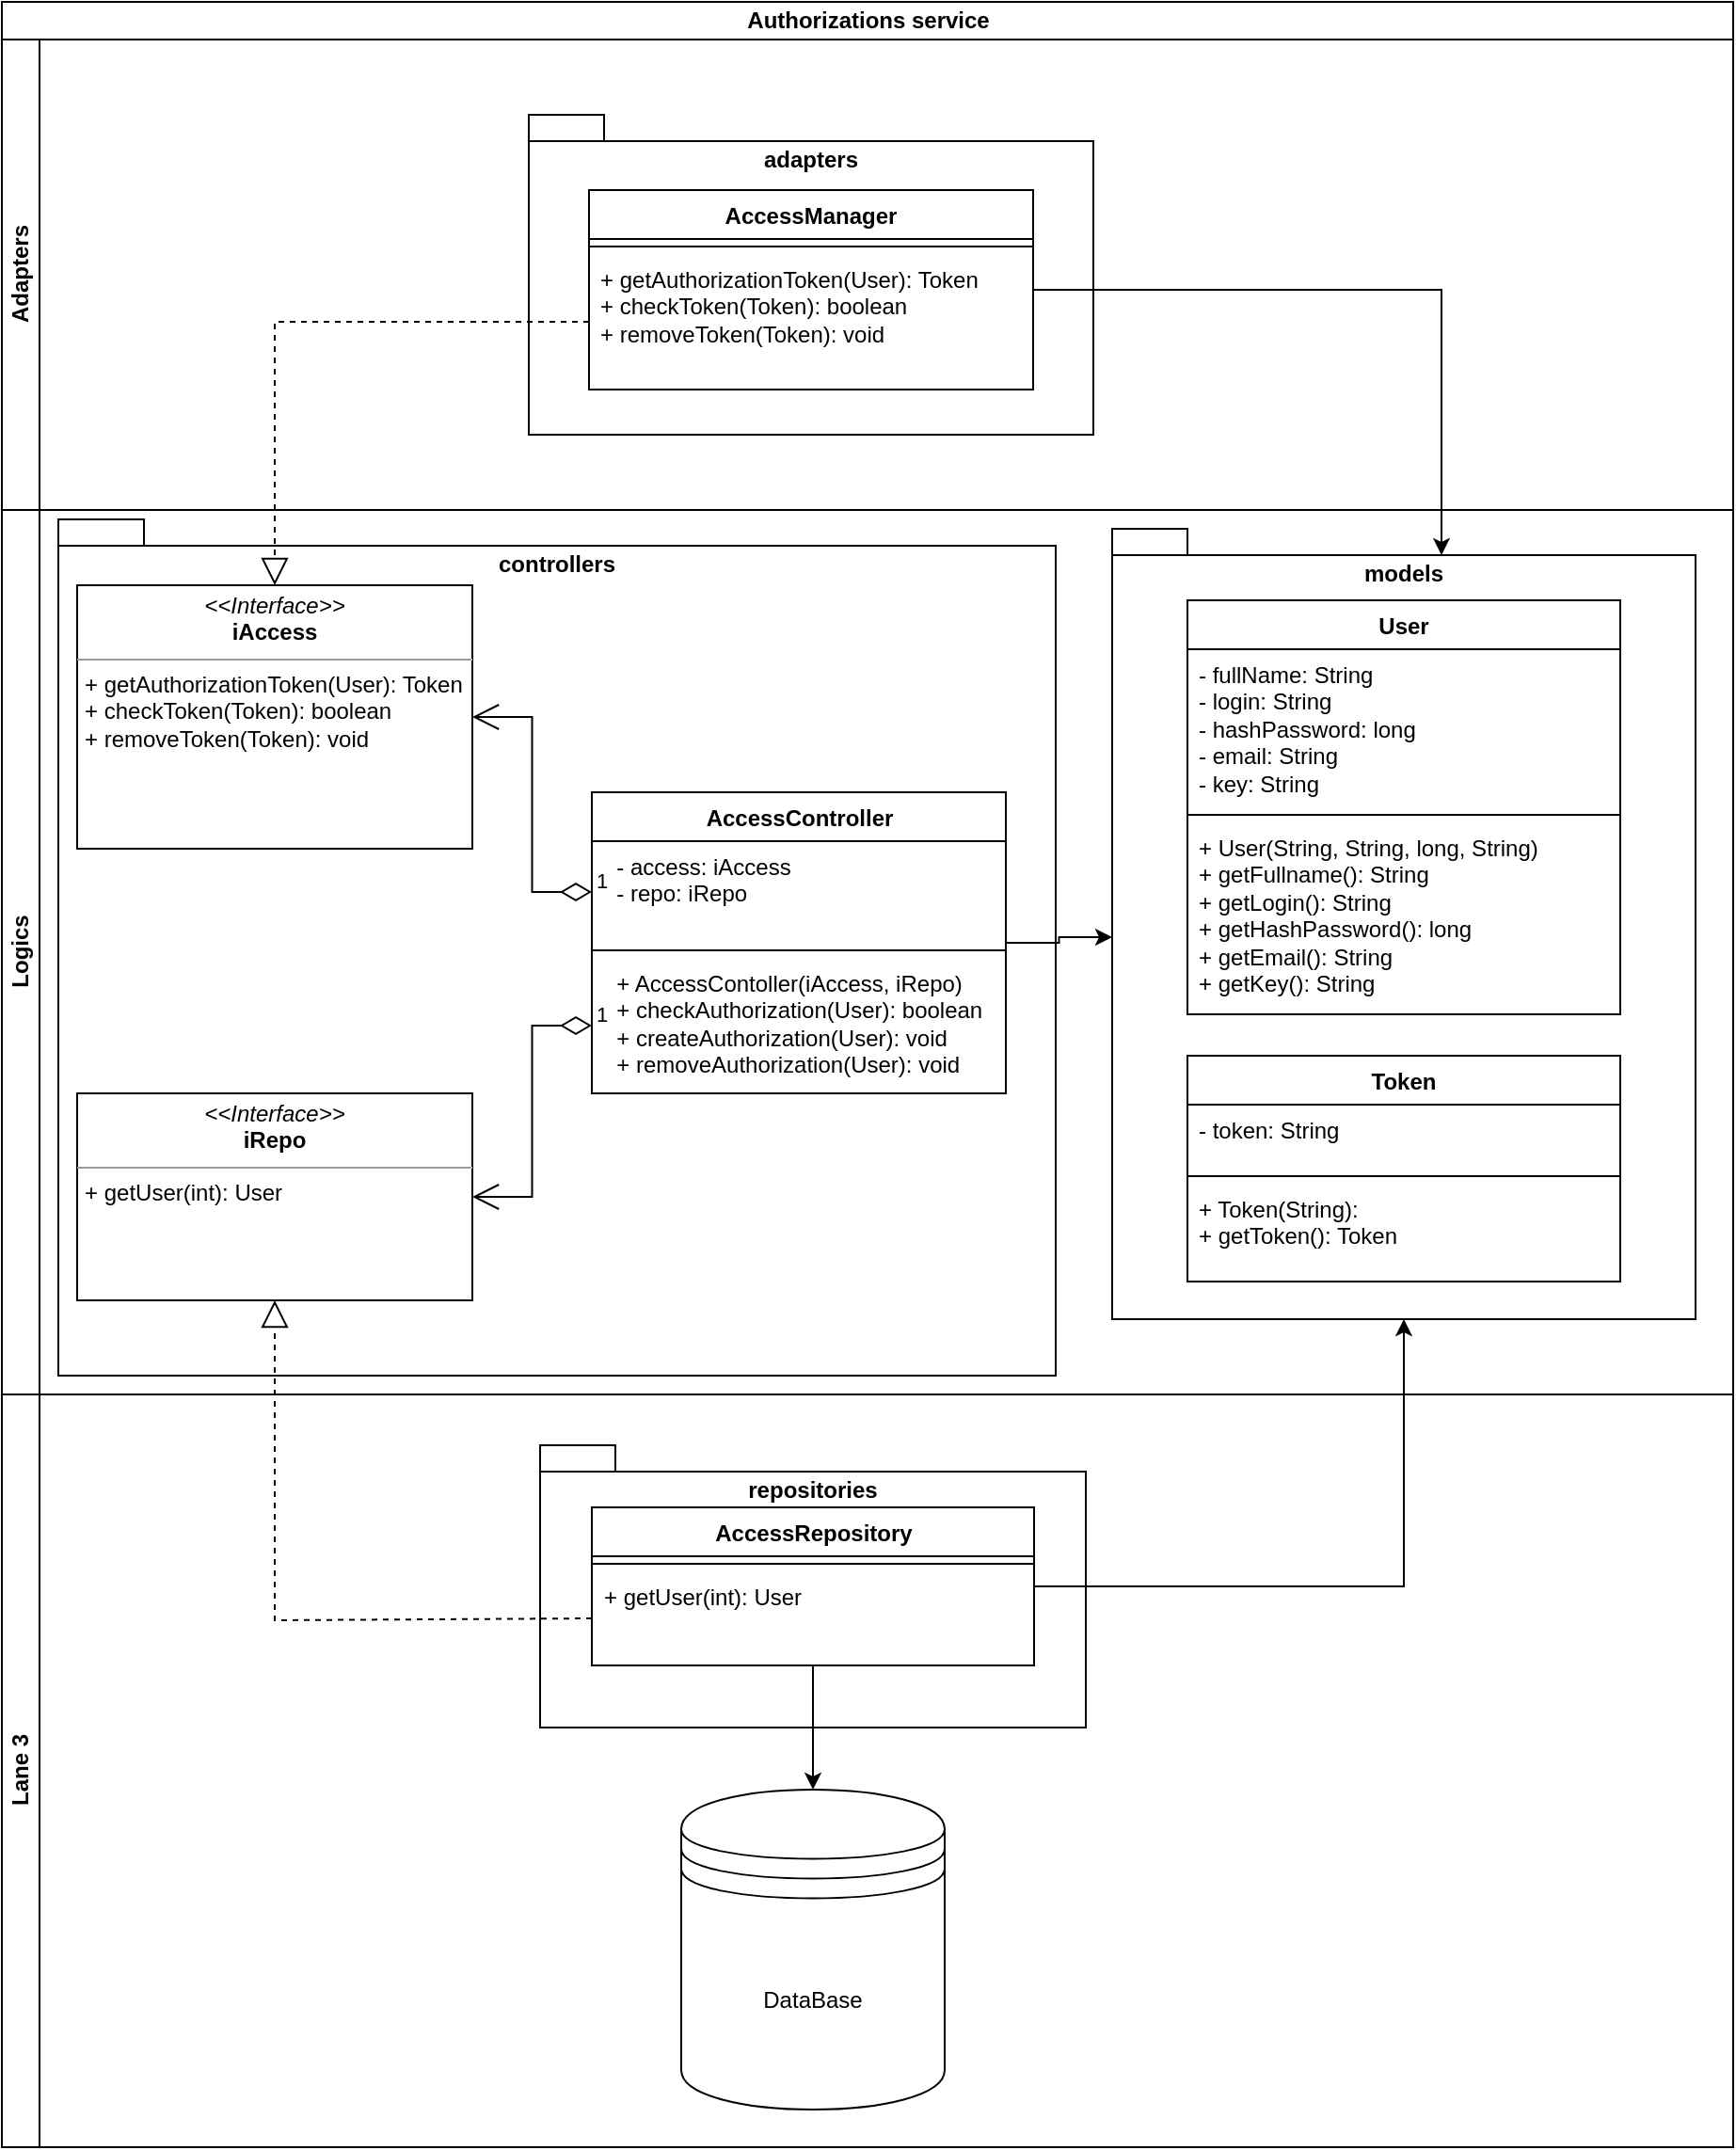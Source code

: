 <mxfile version="21.6.9" type="device">
  <diagram id="C5RBs43oDa-KdzZeNtuy" name="Page-1">
    <mxGraphModel dx="1221" dy="737" grid="1" gridSize="10" guides="1" tooltips="1" connect="1" arrows="1" fold="1" page="1" pageScale="1" pageWidth="827" pageHeight="1169" math="0" shadow="0">
      <root>
        <mxCell id="WIyWlLk6GJQsqaUBKTNV-0" />
        <mxCell id="WIyWlLk6GJQsqaUBKTNV-1" parent="WIyWlLk6GJQsqaUBKTNV-0" />
        <mxCell id="N9p8fD1x-frPBP0Cwece-0" value="Authorizations service" style="swimlane;childLayout=stackLayout;resizeParent=1;resizeParentMax=0;horizontal=1;startSize=20;horizontalStack=0;html=1;" parent="WIyWlLk6GJQsqaUBKTNV-1" vertex="1">
          <mxGeometry width="920" height="1140" as="geometry" />
        </mxCell>
        <mxCell id="N9p8fD1x-frPBP0Cwece-1" value="Adapters" style="swimlane;startSize=20;horizontal=0;html=1;" parent="N9p8fD1x-frPBP0Cwece-0" vertex="1">
          <mxGeometry y="20" width="920" height="250" as="geometry" />
        </mxCell>
        <mxCell id="N9p8fD1x-frPBP0Cwece-40" value="adapters" style="shape=folder;fontStyle=1;spacingTop=10;tabWidth=40;tabHeight=14;tabPosition=left;html=1;whiteSpace=wrap;verticalAlign=top;" parent="N9p8fD1x-frPBP0Cwece-1" vertex="1">
          <mxGeometry x="280" y="40" width="300" height="170" as="geometry" />
        </mxCell>
        <mxCell id="N9p8fD1x-frPBP0Cwece-6" value="&lt;b style=&quot;border-color: var(--border-color);&quot;&gt;AccessManager&lt;/b&gt;" style="swimlane;fontStyle=1;align=center;verticalAlign=top;childLayout=stackLayout;horizontal=1;startSize=26;horizontalStack=0;resizeParent=1;resizeParentMax=0;resizeLast=0;collapsible=1;marginBottom=0;whiteSpace=wrap;html=1;" parent="N9p8fD1x-frPBP0Cwece-1" vertex="1">
          <mxGeometry x="312" y="80" width="236" height="106" as="geometry" />
        </mxCell>
        <mxCell id="N9p8fD1x-frPBP0Cwece-8" value="" style="line;strokeWidth=1;fillColor=none;align=left;verticalAlign=middle;spacingTop=-1;spacingLeft=3;spacingRight=3;rotatable=0;labelPosition=right;points=[];portConstraint=eastwest;strokeColor=inherit;" parent="N9p8fD1x-frPBP0Cwece-6" vertex="1">
          <mxGeometry y="26" width="236" height="8" as="geometry" />
        </mxCell>
        <mxCell id="N9p8fD1x-frPBP0Cwece-9" value="+ getAuthorizationToken(User): Token&lt;br&gt;+ checkToken(Token): boolean&lt;br&gt;+ removeToken(Token): void" style="text;strokeColor=none;fillColor=none;align=left;verticalAlign=top;spacingLeft=4;spacingRight=4;overflow=hidden;rotatable=0;points=[[0,0.5],[1,0.5]];portConstraint=eastwest;whiteSpace=wrap;html=1;" parent="N9p8fD1x-frPBP0Cwece-6" vertex="1">
          <mxGeometry y="34" width="236" height="72" as="geometry" />
        </mxCell>
        <mxCell id="N9p8fD1x-frPBP0Cwece-2" value="Logics" style="swimlane;startSize=20;horizontal=0;html=1;" parent="N9p8fD1x-frPBP0Cwece-0" vertex="1">
          <mxGeometry y="270" width="920" height="470" as="geometry" />
        </mxCell>
        <mxCell id="N9p8fD1x-frPBP0Cwece-36" value="controllers" style="shape=folder;fontStyle=1;spacingTop=10;tabWidth=40;tabHeight=14;tabPosition=left;html=1;whiteSpace=wrap;verticalAlign=top;" parent="N9p8fD1x-frPBP0Cwece-2" vertex="1">
          <mxGeometry x="30" y="5" width="530" height="455" as="geometry" />
        </mxCell>
        <mxCell id="N9p8fD1x-frPBP0Cwece-35" value="models" style="shape=folder;fontStyle=1;spacingTop=10;tabWidth=40;tabHeight=14;tabPosition=left;html=1;whiteSpace=wrap;verticalAlign=top;" parent="N9p8fD1x-frPBP0Cwece-2" vertex="1">
          <mxGeometry x="590" y="10" width="310" height="420" as="geometry" />
        </mxCell>
        <mxCell id="N9p8fD1x-frPBP0Cwece-39" style="edgeStyle=orthogonalEdgeStyle;rounded=0;orthogonalLoop=1;jettySize=auto;html=1;entryX=0;entryY=0;entryDx=0;entryDy=217;entryPerimeter=0;" parent="N9p8fD1x-frPBP0Cwece-2" source="N9p8fD1x-frPBP0Cwece-14" target="N9p8fD1x-frPBP0Cwece-35" edge="1">
          <mxGeometry relative="1" as="geometry" />
        </mxCell>
        <mxCell id="N9p8fD1x-frPBP0Cwece-14" value="&lt;b style=&quot;border-color: var(--border-color);&quot;&gt;AccessController&lt;/b&gt;" style="swimlane;fontStyle=1;align=center;verticalAlign=top;childLayout=stackLayout;horizontal=1;startSize=26;horizontalStack=0;resizeParent=1;resizeParentMax=0;resizeLast=0;collapsible=1;marginBottom=0;whiteSpace=wrap;html=1;" parent="N9p8fD1x-frPBP0Cwece-2" vertex="1">
          <mxGeometry x="313.5" y="150" width="220" height="160" as="geometry" />
        </mxCell>
        <mxCell id="N9p8fD1x-frPBP0Cwece-15" value="&amp;nbsp; - access: iAccess&lt;br&gt;&amp;nbsp; - repo: iRepo" style="text;strokeColor=none;fillColor=none;align=left;verticalAlign=top;spacingLeft=4;spacingRight=4;overflow=hidden;rotatable=0;points=[[0,0.5],[1,0.5]];portConstraint=eastwest;whiteSpace=wrap;html=1;" parent="N9p8fD1x-frPBP0Cwece-14" vertex="1">
          <mxGeometry y="26" width="220" height="54" as="geometry" />
        </mxCell>
        <mxCell id="N9p8fD1x-frPBP0Cwece-16" value="" style="line;strokeWidth=1;fillColor=none;align=left;verticalAlign=middle;spacingTop=-1;spacingLeft=3;spacingRight=3;rotatable=0;labelPosition=right;points=[];portConstraint=eastwest;strokeColor=inherit;" parent="N9p8fD1x-frPBP0Cwece-14" vertex="1">
          <mxGeometry y="80" width="220" height="8" as="geometry" />
        </mxCell>
        <mxCell id="N9p8fD1x-frPBP0Cwece-17" value="&amp;nbsp; + AccessContoller(iAccess, iRepo)&lt;br&gt;&amp;nbsp; + checkAuthorization(User): boolean&lt;br&gt;&amp;nbsp; + createAuthorization(User): void&lt;br&gt;&amp;nbsp; + removeAuthorization(User): void" style="text;strokeColor=none;fillColor=none;align=left;verticalAlign=top;spacingLeft=4;spacingRight=4;overflow=hidden;rotatable=0;points=[[0,0.5],[1,0.5]];portConstraint=eastwest;whiteSpace=wrap;html=1;" parent="N9p8fD1x-frPBP0Cwece-14" vertex="1">
          <mxGeometry y="88" width="220" height="72" as="geometry" />
        </mxCell>
        <mxCell id="N9p8fD1x-frPBP0Cwece-18" value="User" style="swimlane;fontStyle=1;align=center;verticalAlign=top;childLayout=stackLayout;horizontal=1;startSize=26;horizontalStack=0;resizeParent=1;resizeParentMax=0;resizeLast=0;collapsible=1;marginBottom=0;whiteSpace=wrap;html=1;" parent="N9p8fD1x-frPBP0Cwece-2" vertex="1">
          <mxGeometry x="630" y="48" width="230" height="220" as="geometry" />
        </mxCell>
        <mxCell id="N9p8fD1x-frPBP0Cwece-19" value="- fullName: String&lt;br&gt;- login: String&lt;br&gt;- hashPassword: long&lt;br&gt;- email: String&lt;br&gt;- key: String" style="text;strokeColor=none;fillColor=none;align=left;verticalAlign=top;spacingLeft=4;spacingRight=4;overflow=hidden;rotatable=0;points=[[0,0.5],[1,0.5]];portConstraint=eastwest;whiteSpace=wrap;html=1;" parent="N9p8fD1x-frPBP0Cwece-18" vertex="1">
          <mxGeometry y="26" width="230" height="84" as="geometry" />
        </mxCell>
        <mxCell id="N9p8fD1x-frPBP0Cwece-20" value="" style="line;strokeWidth=1;fillColor=none;align=left;verticalAlign=middle;spacingTop=-1;spacingLeft=3;spacingRight=3;rotatable=0;labelPosition=right;points=[];portConstraint=eastwest;strokeColor=inherit;" parent="N9p8fD1x-frPBP0Cwece-18" vertex="1">
          <mxGeometry y="110" width="230" height="8" as="geometry" />
        </mxCell>
        <mxCell id="N9p8fD1x-frPBP0Cwece-21" value="+ User(String, String, long, String)&lt;br&gt;+ getFullname(): String&lt;br&gt;+ getLogin(): String&lt;br&gt;+ getHashPassword(): long&lt;br&gt;+ getEmail(): String&lt;br&gt;+ getKey(): String" style="text;strokeColor=none;fillColor=none;align=left;verticalAlign=top;spacingLeft=4;spacingRight=4;overflow=hidden;rotatable=0;points=[[0,0.5],[1,0.5]];portConstraint=eastwest;whiteSpace=wrap;html=1;" parent="N9p8fD1x-frPBP0Cwece-18" vertex="1">
          <mxGeometry y="118" width="230" height="102" as="geometry" />
        </mxCell>
        <mxCell id="N9p8fD1x-frPBP0Cwece-22" value="Token" style="swimlane;fontStyle=1;align=center;verticalAlign=top;childLayout=stackLayout;horizontal=1;startSize=26;horizontalStack=0;resizeParent=1;resizeParentMax=0;resizeLast=0;collapsible=1;marginBottom=0;whiteSpace=wrap;html=1;" parent="N9p8fD1x-frPBP0Cwece-2" vertex="1">
          <mxGeometry x="630" y="290" width="230" height="120" as="geometry" />
        </mxCell>
        <mxCell id="N9p8fD1x-frPBP0Cwece-23" value="- token: String" style="text;strokeColor=none;fillColor=none;align=left;verticalAlign=top;spacingLeft=4;spacingRight=4;overflow=hidden;rotatable=0;points=[[0,0.5],[1,0.5]];portConstraint=eastwest;whiteSpace=wrap;html=1;" parent="N9p8fD1x-frPBP0Cwece-22" vertex="1">
          <mxGeometry y="26" width="230" height="34" as="geometry" />
        </mxCell>
        <mxCell id="N9p8fD1x-frPBP0Cwece-24" value="" style="line;strokeWidth=1;fillColor=none;align=left;verticalAlign=middle;spacingTop=-1;spacingLeft=3;spacingRight=3;rotatable=0;labelPosition=right;points=[];portConstraint=eastwest;strokeColor=inherit;" parent="N9p8fD1x-frPBP0Cwece-22" vertex="1">
          <mxGeometry y="60" width="230" height="8" as="geometry" />
        </mxCell>
        <mxCell id="N9p8fD1x-frPBP0Cwece-25" value="+ Token(String):&lt;br&gt;+ getToken(): Token" style="text;strokeColor=none;fillColor=none;align=left;verticalAlign=top;spacingLeft=4;spacingRight=4;overflow=hidden;rotatable=0;points=[[0,0.5],[1,0.5]];portConstraint=eastwest;whiteSpace=wrap;html=1;" parent="N9p8fD1x-frPBP0Cwece-22" vertex="1">
          <mxGeometry y="68" width="230" height="52" as="geometry" />
        </mxCell>
        <mxCell id="N9p8fD1x-frPBP0Cwece-26" value="&lt;p style=&quot;margin:0px;margin-top:4px;text-align:center;&quot;&gt;&lt;i&gt;&amp;lt;&amp;lt;Interface&amp;gt;&amp;gt;&lt;/i&gt;&lt;br&gt;&lt;b&gt;iAccess&lt;/b&gt;&lt;/p&gt;&lt;hr size=&quot;1&quot;&gt;&lt;p style=&quot;margin:0px;margin-left:4px;&quot;&gt;&lt;/p&gt;&lt;p style=&quot;margin:0px;margin-left:4px;&quot;&gt;+ getAuthorizationToken(User): Token&lt;br style=&quot;border-color: var(--border-color);&quot;&gt;+ checkToken(Token): boolean&lt;br style=&quot;border-color: var(--border-color);&quot;&gt;+ removeToken(Token): void&lt;br&gt;&lt;/p&gt;" style="verticalAlign=top;align=left;overflow=fill;fontSize=12;fontFamily=Helvetica;html=1;whiteSpace=wrap;" parent="N9p8fD1x-frPBP0Cwece-2" vertex="1">
          <mxGeometry x="40" y="40" width="210" height="140" as="geometry" />
        </mxCell>
        <mxCell id="N9p8fD1x-frPBP0Cwece-27" value="&lt;p style=&quot;margin:0px;margin-top:4px;text-align:center;&quot;&gt;&lt;i&gt;&amp;lt;&amp;lt;Interface&amp;gt;&amp;gt;&lt;/i&gt;&lt;br&gt;&lt;b&gt;iRepo&lt;/b&gt;&lt;/p&gt;&lt;hr size=&quot;1&quot;&gt;&lt;p style=&quot;margin:0px;margin-left:4px;&quot;&gt;&lt;/p&gt;&lt;p style=&quot;margin:0px;margin-left:4px;&quot;&gt;+ getUser(int): User&lt;/p&gt;&lt;p style=&quot;margin:0px;margin-left:4px;&quot;&gt;&lt;br&gt;&lt;/p&gt;" style="verticalAlign=top;align=left;overflow=fill;fontSize=12;fontFamily=Helvetica;html=1;whiteSpace=wrap;" parent="N9p8fD1x-frPBP0Cwece-2" vertex="1">
          <mxGeometry x="40" y="310" width="210" height="110" as="geometry" />
        </mxCell>
        <mxCell id="N9p8fD1x-frPBP0Cwece-31" value="1" style="endArrow=open;html=1;endSize=12;startArrow=diamondThin;startSize=14;startFill=0;edgeStyle=orthogonalEdgeStyle;align=left;verticalAlign=bottom;rounded=0;exitX=0;exitY=0.5;exitDx=0;exitDy=0;entryX=1;entryY=0.5;entryDx=0;entryDy=0;" parent="N9p8fD1x-frPBP0Cwece-2" source="N9p8fD1x-frPBP0Cwece-15" target="N9p8fD1x-frPBP0Cwece-26" edge="1">
          <mxGeometry x="-1" y="3" relative="1" as="geometry">
            <mxPoint x="270" y="100" as="sourcePoint" />
            <mxPoint x="430" y="100" as="targetPoint" />
          </mxGeometry>
        </mxCell>
        <mxCell id="N9p8fD1x-frPBP0Cwece-32" value="1" style="endArrow=open;html=1;endSize=12;startArrow=diamondThin;startSize=14;startFill=0;edgeStyle=orthogonalEdgeStyle;align=left;verticalAlign=bottom;rounded=0;exitX=0;exitY=0.5;exitDx=0;exitDy=0;entryX=1;entryY=0.5;entryDx=0;entryDy=0;" parent="N9p8fD1x-frPBP0Cwece-2" source="N9p8fD1x-frPBP0Cwece-17" target="N9p8fD1x-frPBP0Cwece-27" edge="1">
          <mxGeometry x="-1" y="3" relative="1" as="geometry">
            <mxPoint x="310" y="330" as="sourcePoint" />
            <mxPoint x="470" y="330" as="targetPoint" />
          </mxGeometry>
        </mxCell>
        <mxCell id="N9p8fD1x-frPBP0Cwece-3" value="Lane 3" style="swimlane;startSize=20;horizontal=0;html=1;" parent="N9p8fD1x-frPBP0Cwece-0" vertex="1">
          <mxGeometry y="740" width="920" height="400" as="geometry" />
        </mxCell>
        <mxCell id="N9p8fD1x-frPBP0Cwece-41" value="repositories" style="shape=folder;fontStyle=1;spacingTop=10;tabWidth=40;tabHeight=14;tabPosition=left;html=1;whiteSpace=wrap;verticalAlign=top;" parent="N9p8fD1x-frPBP0Cwece-3" vertex="1">
          <mxGeometry x="286" y="27" width="290" height="150" as="geometry" />
        </mxCell>
        <mxCell id="N9p8fD1x-frPBP0Cwece-45" style="edgeStyle=orthogonalEdgeStyle;rounded=0;orthogonalLoop=1;jettySize=auto;html=1;entryX=0.5;entryY=0;entryDx=0;entryDy=0;" parent="N9p8fD1x-frPBP0Cwece-3" source="N9p8fD1x-frPBP0Cwece-10" target="N9p8fD1x-frPBP0Cwece-44" edge="1">
          <mxGeometry relative="1" as="geometry" />
        </mxCell>
        <mxCell id="N9p8fD1x-frPBP0Cwece-10" value="&lt;b style=&quot;border-color: var(--border-color);&quot;&gt;AccessRepository&lt;/b&gt;" style="swimlane;fontStyle=1;align=center;verticalAlign=top;childLayout=stackLayout;horizontal=1;startSize=26;horizontalStack=0;resizeParent=1;resizeParentMax=0;resizeLast=0;collapsible=1;marginBottom=0;whiteSpace=wrap;html=1;" parent="N9p8fD1x-frPBP0Cwece-3" vertex="1">
          <mxGeometry x="313.5" y="60" width="235" height="84" as="geometry" />
        </mxCell>
        <mxCell id="N9p8fD1x-frPBP0Cwece-12" value="" style="line;strokeWidth=1;fillColor=none;align=left;verticalAlign=middle;spacingTop=-1;spacingLeft=3;spacingRight=3;rotatable=0;labelPosition=right;points=[];portConstraint=eastwest;strokeColor=inherit;" parent="N9p8fD1x-frPBP0Cwece-10" vertex="1">
          <mxGeometry y="26" width="235" height="8" as="geometry" />
        </mxCell>
        <mxCell id="N9p8fD1x-frPBP0Cwece-13" value="+ getUser(int): User" style="text;strokeColor=none;fillColor=none;align=left;verticalAlign=top;spacingLeft=4;spacingRight=4;overflow=hidden;rotatable=0;points=[[0,0.5],[1,0.5]];portConstraint=eastwest;whiteSpace=wrap;html=1;" parent="N9p8fD1x-frPBP0Cwece-10" vertex="1">
          <mxGeometry y="34" width="235" height="50" as="geometry" />
        </mxCell>
        <mxCell id="N9p8fD1x-frPBP0Cwece-44" value="DataBase" style="shape=datastore;whiteSpace=wrap;html=1;" parent="N9p8fD1x-frPBP0Cwece-3" vertex="1">
          <mxGeometry x="361" y="210" width="140" height="170" as="geometry" />
        </mxCell>
        <mxCell id="N9p8fD1x-frPBP0Cwece-33" value="" style="endArrow=block;dashed=1;endFill=0;endSize=12;html=1;rounded=0;exitX=0;exitY=0.5;exitDx=0;exitDy=0;entryX=0.5;entryY=0;entryDx=0;entryDy=0;" parent="N9p8fD1x-frPBP0Cwece-0" source="N9p8fD1x-frPBP0Cwece-9" target="N9p8fD1x-frPBP0Cwece-26" edge="1">
          <mxGeometry width="160" relative="1" as="geometry">
            <mxPoint x="110" y="310" as="sourcePoint" />
            <mxPoint x="270" y="310" as="targetPoint" />
            <Array as="points">
              <mxPoint x="145" y="170" />
            </Array>
          </mxGeometry>
        </mxCell>
        <mxCell id="N9p8fD1x-frPBP0Cwece-34" value="" style="endArrow=block;dashed=1;endFill=0;endSize=12;html=1;rounded=0;exitX=0;exitY=0.5;exitDx=0;exitDy=0;entryX=0.5;entryY=1;entryDx=0;entryDy=0;" parent="N9p8fD1x-frPBP0Cwece-0" source="N9p8fD1x-frPBP0Cwece-13" target="N9p8fD1x-frPBP0Cwece-27" edge="1">
          <mxGeometry width="160" relative="1" as="geometry">
            <mxPoint x="140" y="1150" as="sourcePoint" />
            <mxPoint x="300" y="1150" as="targetPoint" />
            <Array as="points">
              <mxPoint x="145" y="860" />
            </Array>
          </mxGeometry>
        </mxCell>
        <mxCell id="N9p8fD1x-frPBP0Cwece-42" style="edgeStyle=orthogonalEdgeStyle;rounded=0;orthogonalLoop=1;jettySize=auto;html=1;entryX=0.5;entryY=1;entryDx=0;entryDy=0;entryPerimeter=0;" parent="N9p8fD1x-frPBP0Cwece-0" source="N9p8fD1x-frPBP0Cwece-10" target="N9p8fD1x-frPBP0Cwece-35" edge="1">
          <mxGeometry relative="1" as="geometry" />
        </mxCell>
        <mxCell id="N9p8fD1x-frPBP0Cwece-43" style="edgeStyle=orthogonalEdgeStyle;rounded=0;orthogonalLoop=1;jettySize=auto;html=1;entryX=0;entryY=0;entryDx=175;entryDy=14;entryPerimeter=0;" parent="N9p8fD1x-frPBP0Cwece-0" source="N9p8fD1x-frPBP0Cwece-6" target="N9p8fD1x-frPBP0Cwece-35" edge="1">
          <mxGeometry relative="1" as="geometry" />
        </mxCell>
      </root>
    </mxGraphModel>
  </diagram>
</mxfile>
